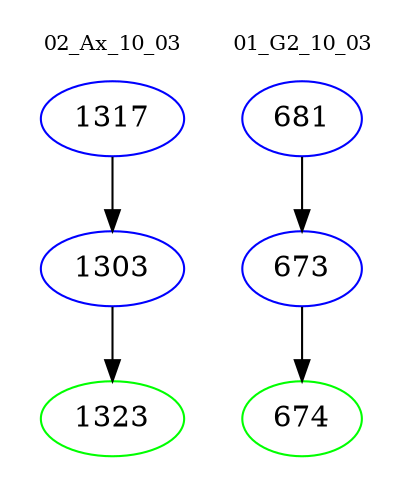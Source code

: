 digraph{
subgraph cluster_0 {
color = white
label = "02_Ax_10_03";
fontsize=10;
T0_1317 [label="1317", color="blue"]
T0_1317 -> T0_1303 [color="black"]
T0_1303 [label="1303", color="blue"]
T0_1303 -> T0_1323 [color="black"]
T0_1323 [label="1323", color="green"]
}
subgraph cluster_1 {
color = white
label = "01_G2_10_03";
fontsize=10;
T1_681 [label="681", color="blue"]
T1_681 -> T1_673 [color="black"]
T1_673 [label="673", color="blue"]
T1_673 -> T1_674 [color="black"]
T1_674 [label="674", color="green"]
}
}
